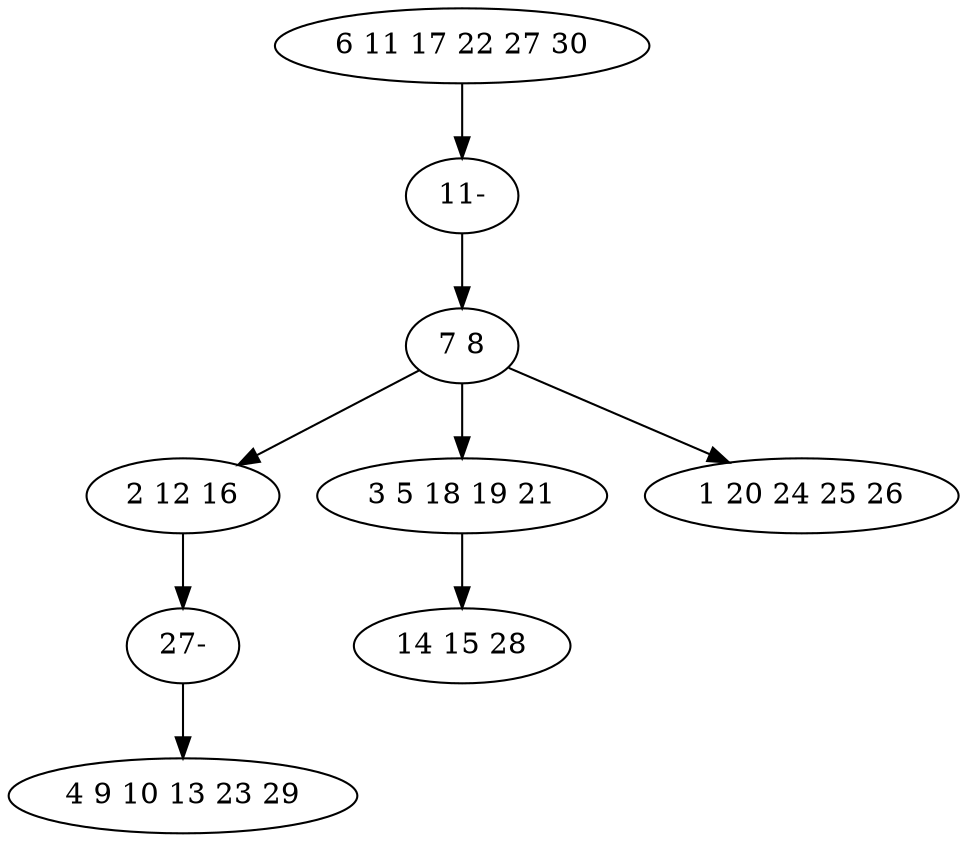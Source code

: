 digraph true_tree {
	"0" -> "7"
	"1" -> "2"
	"1" -> "3"
	"1" -> "4"
	"3" -> "5"
	"2" -> "8"
	"7" -> "1"
	"8" -> "6"
	"0" [label="6 11 17 22 27 30"];
	"1" [label="7 8"];
	"2" [label="2 12 16"];
	"3" [label="3 5 18 19 21"];
	"4" [label="1 20 24 25 26"];
	"5" [label="14 15 28"];
	"6" [label="4 9 10 13 23 29"];
	"7" [label="11-"];
	"8" [label="27-"];
}
